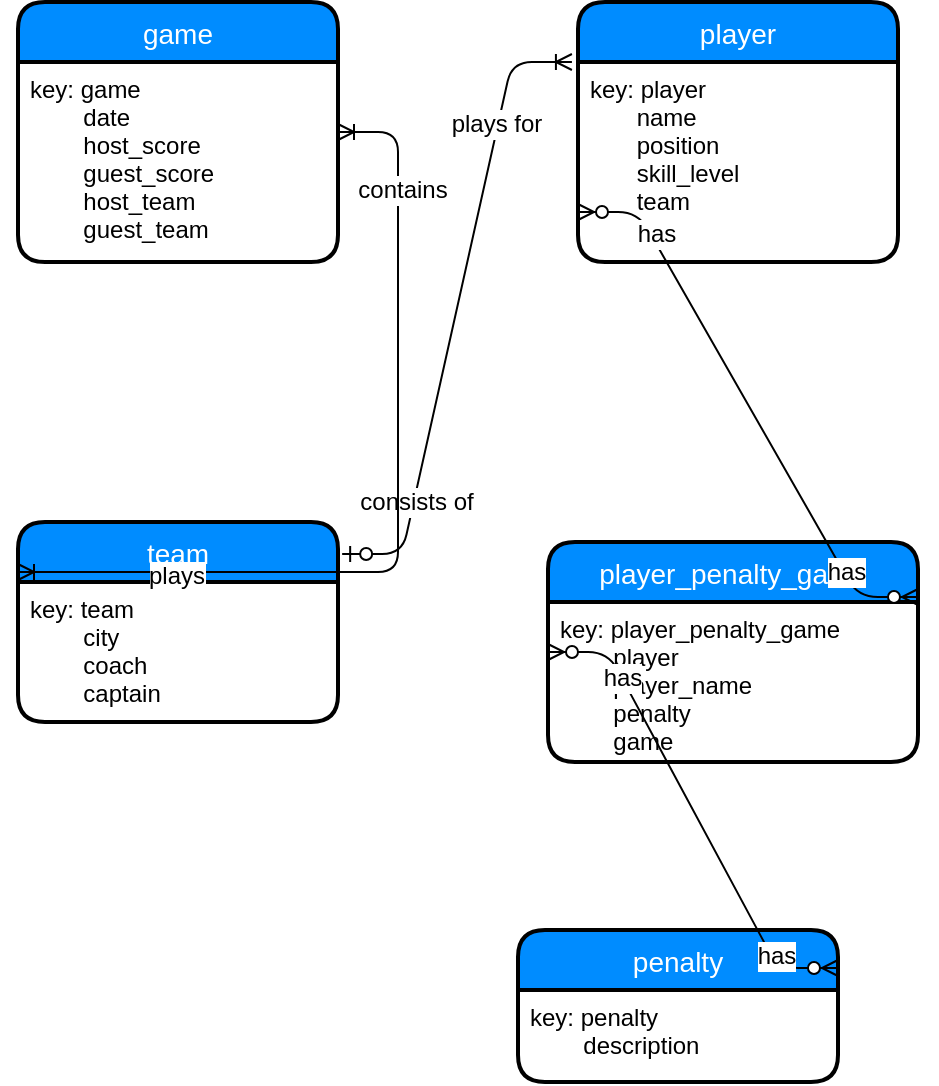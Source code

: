 <mxfile pages="1" version="11.2.9" type="github"><diagram id="vhXfp4JsjjdhGnUz7M-C" name="Page-1"><mxGraphModel dx="1408" dy="731" grid="1" gridSize="10" guides="1" tooltips="1" connect="1" arrows="1" fold="1" page="1" pageScale="1" pageWidth="850" pageHeight="1100" math="0" shadow="0"><root><mxCell id="0"/><mxCell id="1" parent="0"/><mxCell id="agYAYHVk1H-KvEL8Wrme-14" value="team" style="swimlane;childLayout=stackLayout;horizontal=1;startSize=30;horizontalStack=0;fillColor=#008cff;fontColor=#FFFFFF;rounded=1;fontSize=14;fontStyle=0;strokeWidth=2;resizeParent=0;resizeLast=1;shadow=0;dashed=0;align=center;" parent="1" vertex="1"><mxGeometry x="80" y="300" width="160" height="100" as="geometry"/></mxCell><mxCell id="agYAYHVk1H-KvEL8Wrme-15" value="key: team&#10;        city&#10;        coach&#10;        captain" style="align=left;strokeColor=none;fillColor=none;spacingLeft=4;fontSize=12;verticalAlign=top;resizable=0;rotatable=0;part=1;fontStyle=0" parent="agYAYHVk1H-KvEL8Wrme-14" vertex="1"><mxGeometry y="30" width="160" height="70" as="geometry"/></mxCell><mxCell id="agYAYHVk1H-KvEL8Wrme-16" value="game" style="swimlane;childLayout=stackLayout;horizontal=1;startSize=30;horizontalStack=0;fillColor=#008cff;fontColor=#FFFFFF;rounded=1;fontSize=14;fontStyle=0;strokeWidth=2;resizeParent=0;resizeLast=1;shadow=0;dashed=0;align=center;" parent="1" vertex="1"><mxGeometry x="80" y="40" width="160" height="130" as="geometry"/></mxCell><mxCell id="agYAYHVk1H-KvEL8Wrme-17" value="key: game&#10;        date&#10;        host_score&#10;        guest_score&#10;        host_team&#10;        guest_team&#10;" style="align=left;strokeColor=none;fillColor=none;spacingLeft=4;fontSize=12;verticalAlign=top;resizable=0;rotatable=0;part=1;" parent="agYAYHVk1H-KvEL8Wrme-16" vertex="1"><mxGeometry y="30" width="160" height="100" as="geometry"/></mxCell><mxCell id="agYAYHVk1H-KvEL8Wrme-20" value="penalty" style="swimlane;childLayout=stackLayout;horizontal=1;startSize=30;horizontalStack=0;fillColor=#008cff;fontColor=#FFFFFF;rounded=1;fontSize=14;fontStyle=0;strokeWidth=2;resizeParent=0;resizeLast=1;shadow=0;dashed=0;align=center;" parent="1" vertex="1"><mxGeometry x="330" y="504" width="160" height="76" as="geometry"/></mxCell><mxCell id="agYAYHVk1H-KvEL8Wrme-21" value="key: penalty&#10;        description" style="align=left;strokeColor=none;fillColor=none;spacingLeft=4;fontSize=12;verticalAlign=top;resizable=0;rotatable=0;part=1;" parent="agYAYHVk1H-KvEL8Wrme-20" vertex="1"><mxGeometry y="30" width="160" height="46" as="geometry"/></mxCell><mxCell id="AAfJj_llaEV30lBEQIla-1" value="player_penalty_game" style="swimlane;childLayout=stackLayout;horizontal=1;startSize=30;horizontalStack=0;fillColor=#008cff;fontColor=#FFFFFF;rounded=1;fontSize=14;fontStyle=0;strokeWidth=2;resizeParent=0;resizeLast=1;shadow=0;dashed=0;align=center;" parent="1" vertex="1"><mxGeometry x="345" y="310" width="185" height="110" as="geometry"/></mxCell><mxCell id="AAfJj_llaEV30lBEQIla-2" value="key: player_penalty_game&#10;        player&#10;        player_name&#10;        penalty&#10;        game&#10;&#10;" style="align=left;strokeColor=none;fillColor=none;spacingLeft=4;fontSize=12;verticalAlign=top;resizable=0;rotatable=0;part=1;" parent="AAfJj_llaEV30lBEQIla-1" vertex="1"><mxGeometry y="30" width="185" height="80" as="geometry"/></mxCell><mxCell id="AAfJj_llaEV30lBEQIla-3" value="" style="edgeStyle=entityRelationEdgeStyle;fontSize=12;html=1;endArrow=ERoneToMany;startArrow=ERzeroToOne;exitX=1.013;exitY=0.16;exitDx=0;exitDy=0;entryX=-0.019;entryY=0;entryDx=0;entryDy=0;entryPerimeter=0;exitPerimeter=0;" parent="1" source="agYAYHVk1H-KvEL8Wrme-14" target="agYAYHVk1H-KvEL8Wrme-19" edge="1"><mxGeometry width="100" height="100" relative="1" as="geometry"><mxPoint x="240" y="622.5" as="sourcePoint"/><mxPoint x="290" y="527.5" as="targetPoint"/></mxGeometry></mxCell><mxCell id="AAfJj_llaEV30lBEQIla-12" value="consists of" style="text;html=1;resizable=0;points=[];align=center;verticalAlign=middle;labelBackgroundColor=#ffffff;" parent="AAfJj_llaEV30lBEQIla-3" vertex="1" connectable="0"><mxGeometry x="-0.635" y="-1" relative="1" as="geometry"><mxPoint as="offset"/></mxGeometry></mxCell><mxCell id="AAfJj_llaEV30lBEQIla-13" value="plays for" style="text;html=1;resizable=0;points=[];align=center;verticalAlign=middle;labelBackgroundColor=#ffffff;" parent="AAfJj_llaEV30lBEQIla-3" vertex="1" connectable="0"><mxGeometry x="0.603" y="1" relative="1" as="geometry"><mxPoint as="offset"/></mxGeometry></mxCell><mxCell id="agYAYHVk1H-KvEL8Wrme-18" value="player" style="swimlane;childLayout=stackLayout;horizontal=1;startSize=30;horizontalStack=0;fillColor=#008cff;fontColor=#FFFFFF;rounded=1;fontSize=14;fontStyle=0;strokeWidth=2;resizeParent=0;resizeLast=1;shadow=0;dashed=0;align=center;" parent="1" vertex="1"><mxGeometry x="360" y="40" width="160" height="130" as="geometry"/></mxCell><mxCell id="agYAYHVk1H-KvEL8Wrme-19" value="key: player&#10;       name&#10;       position&#10;       skill_level&#10;       team&#10;" style="align=left;strokeColor=none;fillColor=none;spacingLeft=4;fontSize=12;verticalAlign=top;resizable=0;rotatable=0;part=1;" parent="agYAYHVk1H-KvEL8Wrme-18" vertex="1"><mxGeometry y="30" width="160" height="100" as="geometry"/></mxCell><mxCell id="AAfJj_llaEV30lBEQIla-7" value="" style="edgeStyle=entityRelationEdgeStyle;fontSize=12;html=1;endArrow=ERzeroToMany;endFill=1;startArrow=ERzeroToMany;entryX=0;entryY=0.75;entryDx=0;entryDy=0;exitX=1;exitY=0.25;exitDx=0;exitDy=0;" parent="1" source="AAfJj_llaEV30lBEQIla-1" target="agYAYHVk1H-KvEL8Wrme-19" edge="1"><mxGeometry width="100" height="100" relative="1" as="geometry"><mxPoint x="580" y="470" as="sourcePoint"/><mxPoint x="680" y="370" as="targetPoint"/></mxGeometry></mxCell><mxCell id="AAfJj_llaEV30lBEQIla-14" value="has" style="text;html=1;resizable=0;points=[];align=center;verticalAlign=middle;labelBackgroundColor=#ffffff;" parent="AAfJj_llaEV30lBEQIla-7" vertex="1" connectable="0"><mxGeometry x="0.689" y="-2" relative="1" as="geometry"><mxPoint as="offset"/></mxGeometry></mxCell><mxCell id="AAfJj_llaEV30lBEQIla-15" value="has" style="text;html=1;resizable=0;points=[];align=center;verticalAlign=middle;labelBackgroundColor=#ffffff;" parent="AAfJj_llaEV30lBEQIla-7" vertex="1" connectable="0"><mxGeometry x="-0.684" y="-1" relative="1" as="geometry"><mxPoint as="offset"/></mxGeometry></mxCell><mxCell id="AAfJj_llaEV30lBEQIla-9" value="" style="edgeStyle=entityRelationEdgeStyle;fontSize=12;html=1;endArrow=ERzeroToMany;endFill=1;startArrow=ERzeroToMany;exitX=1;exitY=0.25;exitDx=0;exitDy=0;entryX=0;entryY=0.5;entryDx=0;entryDy=0;" parent="1" source="agYAYHVk1H-KvEL8Wrme-20" target="AAfJj_llaEV30lBEQIla-1" edge="1"><mxGeometry width="100" height="100" relative="1" as="geometry"><mxPoint x="510" y="490" as="sourcePoint"/><mxPoint x="610" y="390" as="targetPoint"/></mxGeometry></mxCell><mxCell id="AAfJj_llaEV30lBEQIla-16" value="has" style="text;html=1;resizable=0;points=[];align=center;verticalAlign=middle;labelBackgroundColor=#ffffff;" parent="AAfJj_llaEV30lBEQIla-9" vertex="1" connectable="0"><mxGeometry x="-0.704" y="-2" relative="1" as="geometry"><mxPoint as="offset"/></mxGeometry></mxCell><mxCell id="AAfJj_llaEV30lBEQIla-17" value="has" style="text;html=1;resizable=0;points=[];align=center;verticalAlign=middle;labelBackgroundColor=#ffffff;" parent="AAfJj_llaEV30lBEQIla-9" vertex="1" connectable="0"><mxGeometry x="0.63" relative="1" as="geometry"><mxPoint as="offset"/></mxGeometry></mxCell><mxCell id="AeKIK0XO9-TZ7vQaVS64-1" value="" style="edgeStyle=entityRelationEdgeStyle;fontSize=12;html=1;endArrow=ERoneToMany;startArrow=ERoneToMany;entryX=0;entryY=0.25;entryDx=0;entryDy=0;" edge="1" parent="1" source="agYAYHVk1H-KvEL8Wrme-16" target="agYAYHVk1H-KvEL8Wrme-14"><mxGeometry width="100" height="100" relative="1" as="geometry"><mxPoint x="120" y="210" as="sourcePoint"/><mxPoint x="70" y="260" as="targetPoint"/></mxGeometry></mxCell><mxCell id="AeKIK0XO9-TZ7vQaVS64-2" value="contains" style="text;html=1;resizable=0;points=[];align=center;verticalAlign=middle;labelBackgroundColor=#ffffff;" vertex="1" connectable="0" parent="AeKIK0XO9-TZ7vQaVS64-1"><mxGeometry x="-0.732" y="2" relative="1" as="geometry"><mxPoint as="offset"/></mxGeometry></mxCell><mxCell id="AeKIK0XO9-TZ7vQaVS64-3" value="plays" style="text;html=1;resizable=0;points=[];align=center;verticalAlign=middle;labelBackgroundColor=#ffffff;" vertex="1" connectable="0" parent="AeKIK0XO9-TZ7vQaVS64-1"><mxGeometry x="0.644" y="2" relative="1" as="geometry"><mxPoint as="offset"/></mxGeometry></mxCell></root></mxGraphModel></diagram></mxfile>